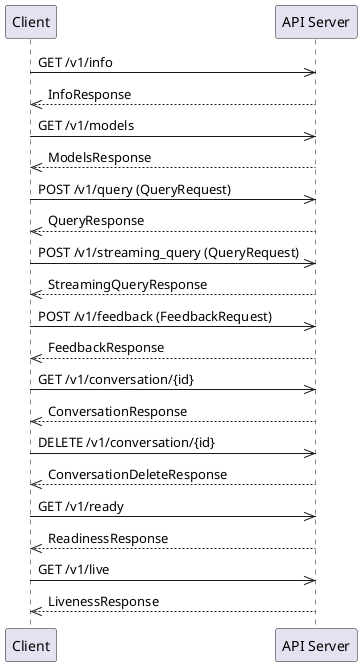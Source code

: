 @startuml

participant Client
participant "API Server"

Client->>"API Server": GET /v1/info
"API Server"-->>Client: InfoResponse

Client->>"API Server": GET /v1/models
"API Server"-->>Client: ModelsResponse

Client->>"API Server": POST /v1/query (QueryRequest)
"API Server"-->>Client: QueryResponse

Client->>"API Server": POST /v1/streaming_query (QueryRequest)
"API Server"-->>Client: StreamingQueryResponse

Client->>"API Server": POST /v1/feedback (FeedbackRequest)
"API Server"-->>Client: FeedbackResponse

Client->>"API Server": GET /v1/conversation/{id}
"API Server"-->>Client: ConversationResponse

Client->>"API Server": DELETE /v1/conversation/{id}
"API Server"-->>Client: ConversationDeleteResponse

Client->>"API Server": GET /v1/ready
"API Server"-->>Client: ReadinessResponse

Client->>"API Server": GET /v1/live
"API Server"-->>Client: LivenessResponse

@enduml
